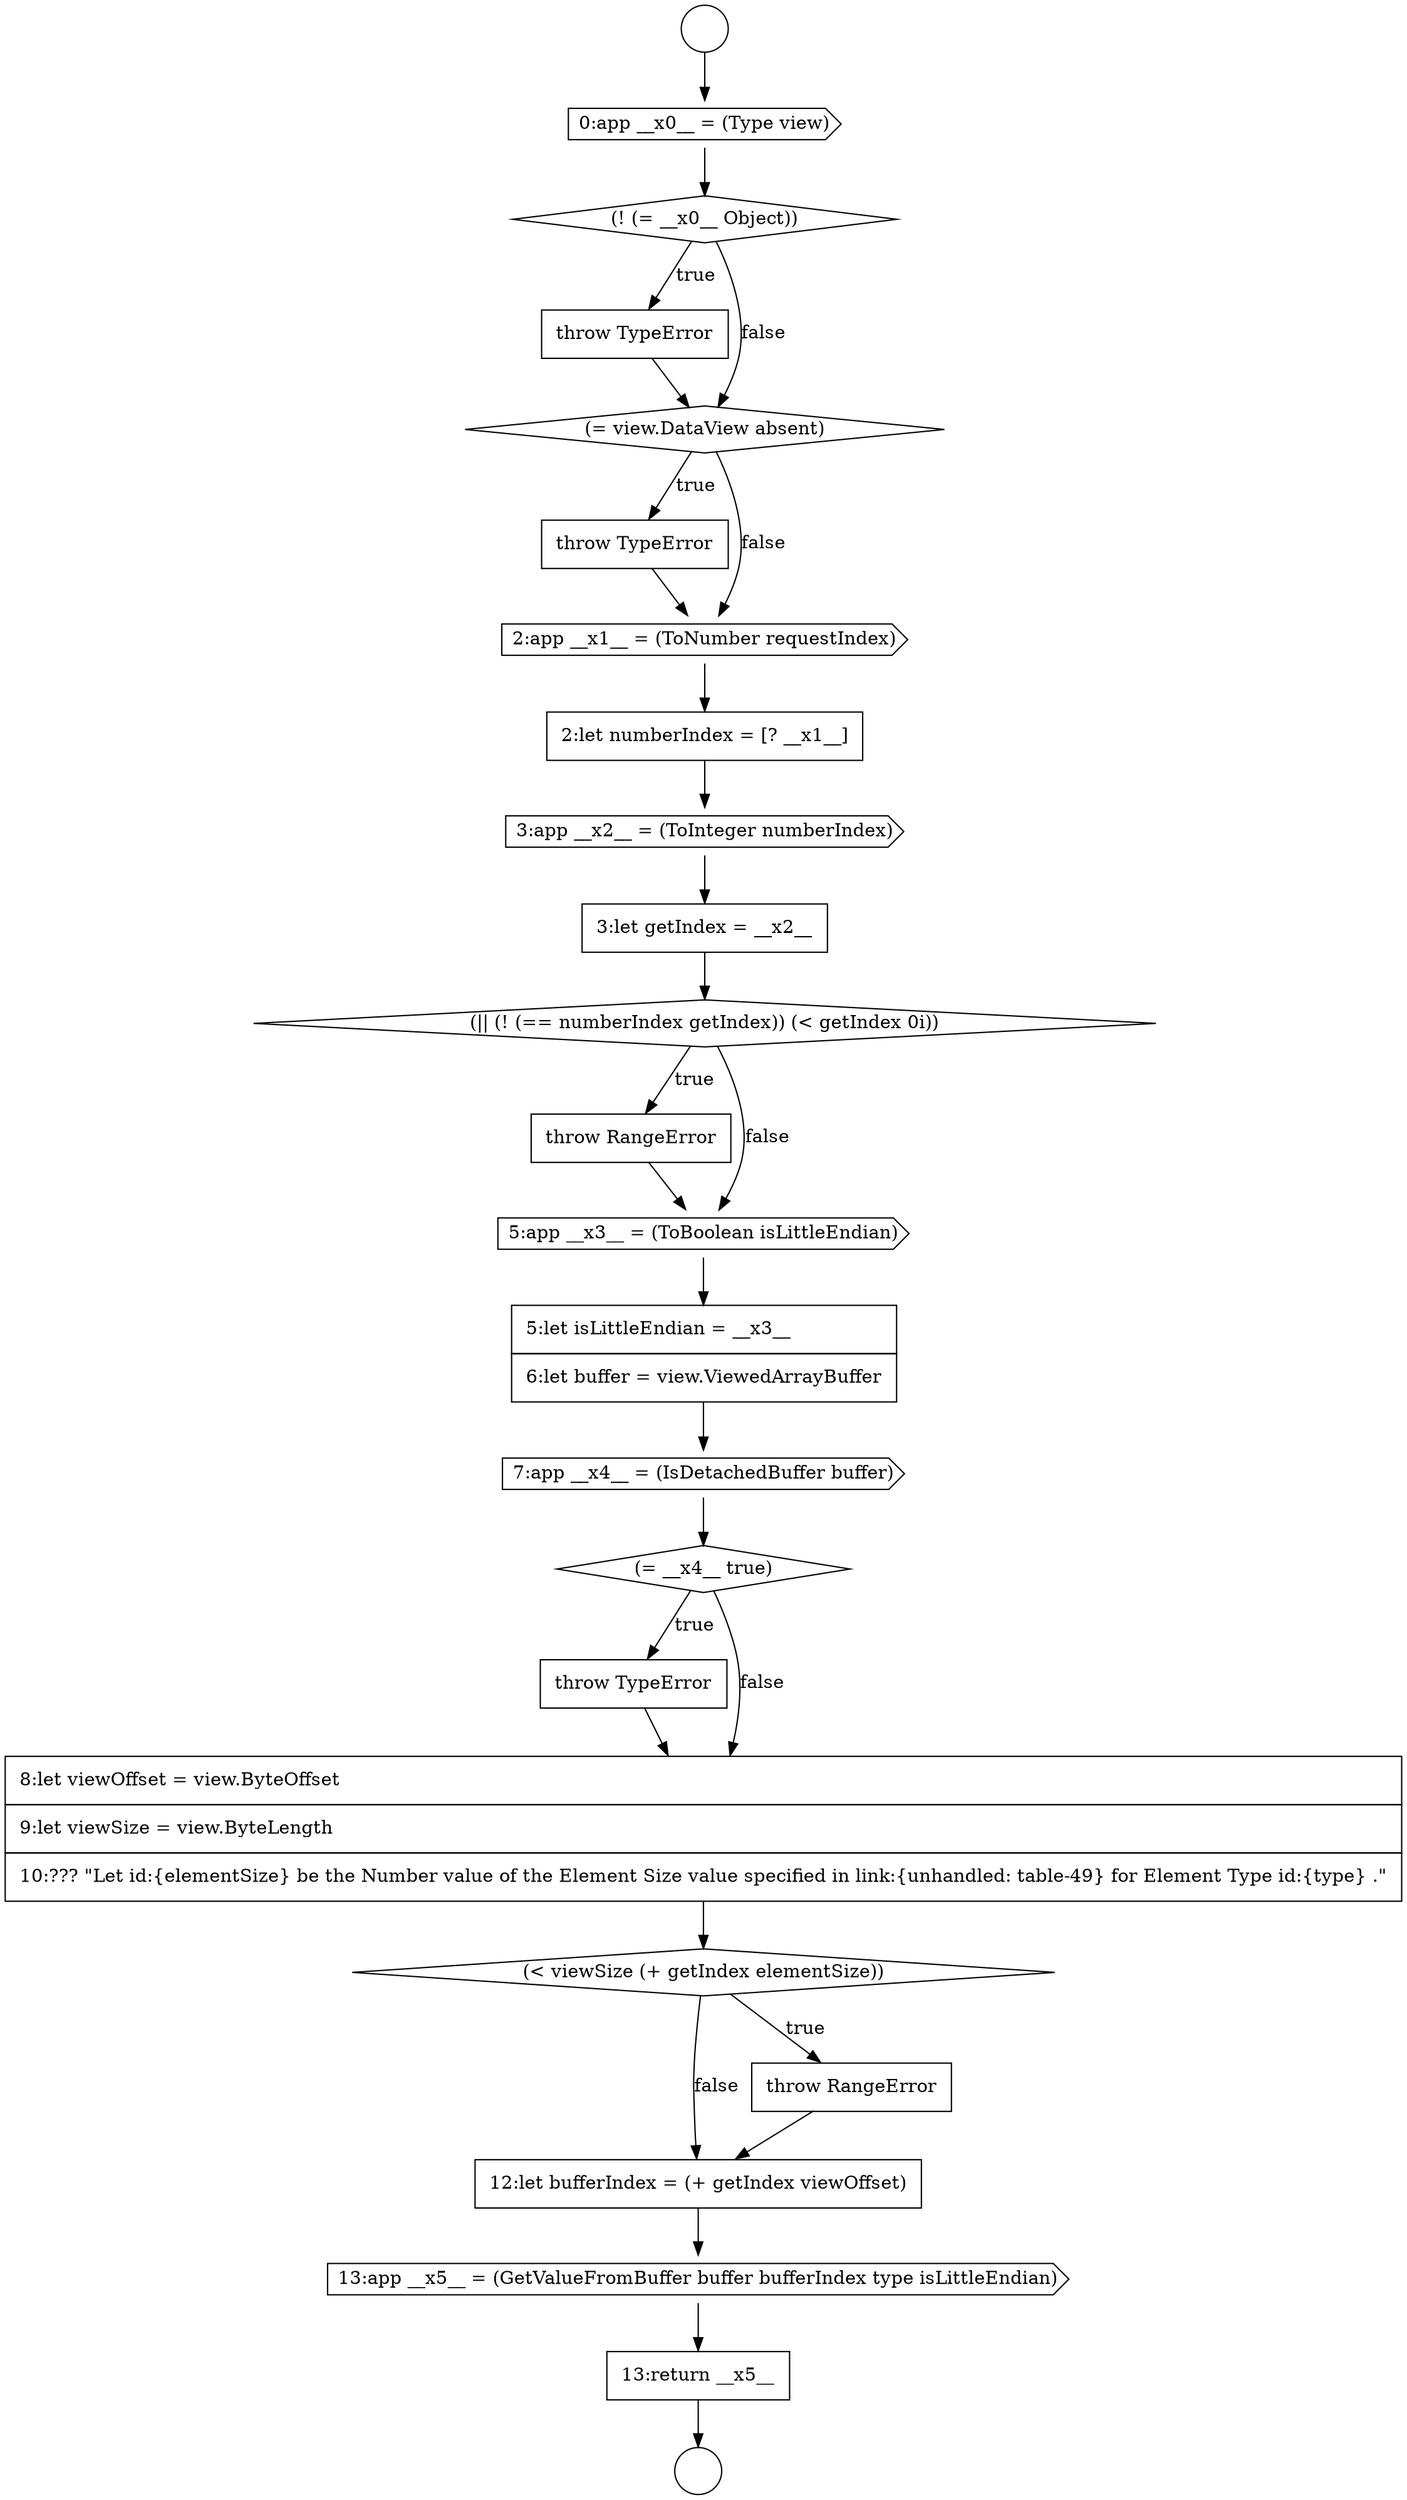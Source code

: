 digraph {
  node15055 [shape=none, margin=0, label=<<font color="black">
    <table border="0" cellborder="1" cellspacing="0" cellpadding="10">
      <tr><td align="left">throw TypeError</td></tr>
    </table>
  </font>> color="black" fillcolor="white" style=filled]
  node15066 [shape=cds, label=<<font color="black">7:app __x4__ = (IsDetachedBuffer buffer)</font>> color="black" fillcolor="white" style=filled]
  node15051 [shape=circle label=" " color="black" fillcolor="white" style=filled]
  node15072 [shape=none, margin=0, label=<<font color="black">
    <table border="0" cellborder="1" cellspacing="0" cellpadding="10">
      <tr><td align="left">12:let bufferIndex = (+ getIndex viewOffset)</td></tr>
    </table>
  </font>> color="black" fillcolor="white" style=filled]
  node15073 [shape=cds, label=<<font color="black">13:app __x5__ = (GetValueFromBuffer buffer bufferIndex type isLittleEndian)</font>> color="black" fillcolor="white" style=filled]
  node15060 [shape=cds, label=<<font color="black">3:app __x2__ = (ToInteger numberIndex)</font>> color="black" fillcolor="white" style=filled]
  node15061 [shape=none, margin=0, label=<<font color="black">
    <table border="0" cellborder="1" cellspacing="0" cellpadding="10">
      <tr><td align="left">3:let getIndex = __x2__</td></tr>
    </table>
  </font>> color="black" fillcolor="white" style=filled]
  node15054 [shape=diamond, label=<<font color="black">(! (= __x0__ Object))</font>> color="black" fillcolor="white" style=filled]
  node15070 [shape=diamond, label=<<font color="black">(&lt; viewSize (+ getIndex elementSize))</font>> color="black" fillcolor="white" style=filled]
  node15068 [shape=none, margin=0, label=<<font color="black">
    <table border="0" cellborder="1" cellspacing="0" cellpadding="10">
      <tr><td align="left">throw TypeError</td></tr>
    </table>
  </font>> color="black" fillcolor="white" style=filled]
  node15063 [shape=none, margin=0, label=<<font color="black">
    <table border="0" cellborder="1" cellspacing="0" cellpadding="10">
      <tr><td align="left">throw RangeError</td></tr>
    </table>
  </font>> color="black" fillcolor="white" style=filled]
  node15056 [shape=diamond, label=<<font color="black">(= view.DataView absent)</font>> color="black" fillcolor="white" style=filled]
  node15067 [shape=diamond, label=<<font color="black">(= __x4__ true)</font>> color="black" fillcolor="white" style=filled]
  node15052 [shape=circle label=" " color="black" fillcolor="white" style=filled]
  node15064 [shape=cds, label=<<font color="black">5:app __x3__ = (ToBoolean isLittleEndian)</font>> color="black" fillcolor="white" style=filled]
  node15059 [shape=none, margin=0, label=<<font color="black">
    <table border="0" cellborder="1" cellspacing="0" cellpadding="10">
      <tr><td align="left">2:let numberIndex = [? __x1__]</td></tr>
    </table>
  </font>> color="black" fillcolor="white" style=filled]
  node15071 [shape=none, margin=0, label=<<font color="black">
    <table border="0" cellborder="1" cellspacing="0" cellpadding="10">
      <tr><td align="left">throw RangeError</td></tr>
    </table>
  </font>> color="black" fillcolor="white" style=filled]
  node15065 [shape=none, margin=0, label=<<font color="black">
    <table border="0" cellborder="1" cellspacing="0" cellpadding="10">
      <tr><td align="left">5:let isLittleEndian = __x3__</td></tr>
      <tr><td align="left">6:let buffer = view.ViewedArrayBuffer</td></tr>
    </table>
  </font>> color="black" fillcolor="white" style=filled]
  node15074 [shape=none, margin=0, label=<<font color="black">
    <table border="0" cellborder="1" cellspacing="0" cellpadding="10">
      <tr><td align="left">13:return __x5__</td></tr>
    </table>
  </font>> color="black" fillcolor="white" style=filled]
  node15069 [shape=none, margin=0, label=<<font color="black">
    <table border="0" cellborder="1" cellspacing="0" cellpadding="10">
      <tr><td align="left">8:let viewOffset = view.ByteOffset</td></tr>
      <tr><td align="left">9:let viewSize = view.ByteLength</td></tr>
      <tr><td align="left">10:??? &quot;Let id:{elementSize} be the Number value of the Element Size value specified in link:{unhandled: table-49} for Element Type id:{type} .&quot;</td></tr>
    </table>
  </font>> color="black" fillcolor="white" style=filled]
  node15062 [shape=diamond, label=<<font color="black">(|| (! (== numberIndex getIndex)) (&lt; getIndex 0i))</font>> color="black" fillcolor="white" style=filled]
  node15057 [shape=none, margin=0, label=<<font color="black">
    <table border="0" cellborder="1" cellspacing="0" cellpadding="10">
      <tr><td align="left">throw TypeError</td></tr>
    </table>
  </font>> color="black" fillcolor="white" style=filled]
  node15053 [shape=cds, label=<<font color="black">0:app __x0__ = (Type view)</font>> color="black" fillcolor="white" style=filled]
  node15058 [shape=cds, label=<<font color="black">2:app __x1__ = (ToNumber requestIndex)</font>> color="black" fillcolor="white" style=filled]
  node15060 -> node15061 [ color="black"]
  node15065 -> node15066 [ color="black"]
  node15064 -> node15065 [ color="black"]
  node15061 -> node15062 [ color="black"]
  node15066 -> node15067 [ color="black"]
  node15067 -> node15068 [label=<<font color="black">true</font>> color="black"]
  node15067 -> node15069 [label=<<font color="black">false</font>> color="black"]
  node15055 -> node15056 [ color="black"]
  node15068 -> node15069 [ color="black"]
  node15062 -> node15063 [label=<<font color="black">true</font>> color="black"]
  node15062 -> node15064 [label=<<font color="black">false</font>> color="black"]
  node15051 -> node15053 [ color="black"]
  node15071 -> node15072 [ color="black"]
  node15069 -> node15070 [ color="black"]
  node15057 -> node15058 [ color="black"]
  node15058 -> node15059 [ color="black"]
  node15053 -> node15054 [ color="black"]
  node15074 -> node15052 [ color="black"]
  node15056 -> node15057 [label=<<font color="black">true</font>> color="black"]
  node15056 -> node15058 [label=<<font color="black">false</font>> color="black"]
  node15059 -> node15060 [ color="black"]
  node15054 -> node15055 [label=<<font color="black">true</font>> color="black"]
  node15054 -> node15056 [label=<<font color="black">false</font>> color="black"]
  node15063 -> node15064 [ color="black"]
  node15073 -> node15074 [ color="black"]
  node15072 -> node15073 [ color="black"]
  node15070 -> node15071 [label=<<font color="black">true</font>> color="black"]
  node15070 -> node15072 [label=<<font color="black">false</font>> color="black"]
}
